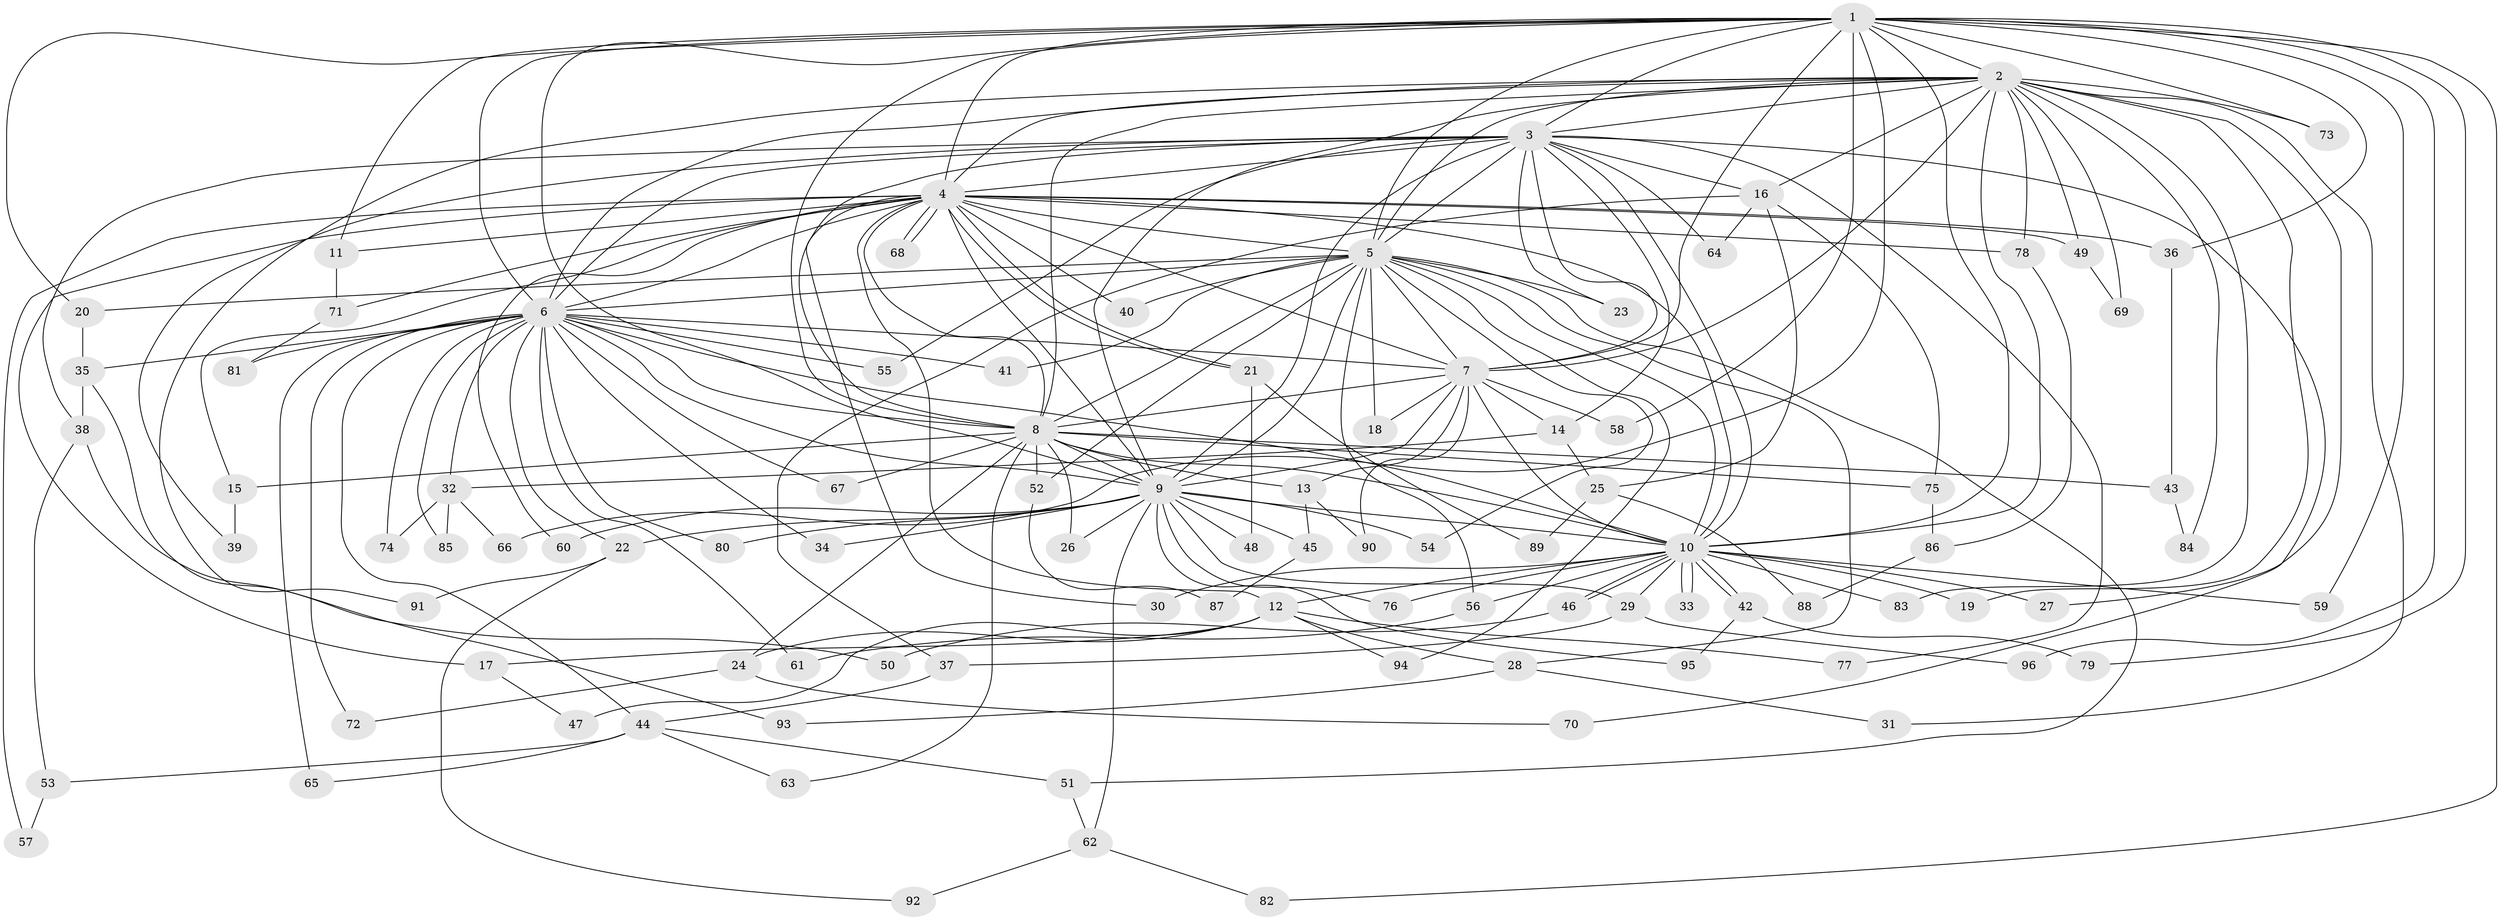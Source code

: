 // coarse degree distribution, {25: 0.013888888888888888, 24: 0.013888888888888888, 20: 0.027777777777777776, 16: 0.013888888888888888, 29: 0.013888888888888888, 11: 0.013888888888888888, 3: 0.1527777777777778, 7: 0.027777777777777776, 5: 0.08333333333333333, 8: 0.013888888888888888, 2: 0.5416666666666666, 4: 0.05555555555555555, 1: 0.027777777777777776}
// Generated by graph-tools (version 1.1) at 2025/51/02/27/25 19:51:50]
// undirected, 96 vertices, 217 edges
graph export_dot {
graph [start="1"]
  node [color=gray90,style=filled];
  1;
  2;
  3;
  4;
  5;
  6;
  7;
  8;
  9;
  10;
  11;
  12;
  13;
  14;
  15;
  16;
  17;
  18;
  19;
  20;
  21;
  22;
  23;
  24;
  25;
  26;
  27;
  28;
  29;
  30;
  31;
  32;
  33;
  34;
  35;
  36;
  37;
  38;
  39;
  40;
  41;
  42;
  43;
  44;
  45;
  46;
  47;
  48;
  49;
  50;
  51;
  52;
  53;
  54;
  55;
  56;
  57;
  58;
  59;
  60;
  61;
  62;
  63;
  64;
  65;
  66;
  67;
  68;
  69;
  70;
  71;
  72;
  73;
  74;
  75;
  76;
  77;
  78;
  79;
  80;
  81;
  82;
  83;
  84;
  85;
  86;
  87;
  88;
  89;
  90;
  91;
  92;
  93;
  94;
  95;
  96;
  1 -- 2;
  1 -- 3;
  1 -- 4;
  1 -- 5;
  1 -- 6;
  1 -- 7;
  1 -- 8;
  1 -- 9;
  1 -- 10;
  1 -- 11;
  1 -- 20;
  1 -- 36;
  1 -- 58;
  1 -- 59;
  1 -- 66;
  1 -- 73;
  1 -- 79;
  1 -- 82;
  1 -- 96;
  2 -- 3;
  2 -- 4;
  2 -- 5;
  2 -- 6;
  2 -- 7;
  2 -- 8;
  2 -- 9;
  2 -- 10;
  2 -- 16;
  2 -- 19;
  2 -- 27;
  2 -- 31;
  2 -- 49;
  2 -- 69;
  2 -- 73;
  2 -- 78;
  2 -- 83;
  2 -- 84;
  2 -- 91;
  3 -- 4;
  3 -- 5;
  3 -- 6;
  3 -- 7;
  3 -- 8;
  3 -- 9;
  3 -- 10;
  3 -- 14;
  3 -- 16;
  3 -- 23;
  3 -- 38;
  3 -- 39;
  3 -- 55;
  3 -- 64;
  3 -- 70;
  3 -- 77;
  4 -- 5;
  4 -- 6;
  4 -- 7;
  4 -- 8;
  4 -- 9;
  4 -- 10;
  4 -- 11;
  4 -- 12;
  4 -- 15;
  4 -- 17;
  4 -- 21;
  4 -- 21;
  4 -- 30;
  4 -- 36;
  4 -- 40;
  4 -- 49;
  4 -- 57;
  4 -- 60;
  4 -- 68;
  4 -- 68;
  4 -- 71;
  4 -- 78;
  5 -- 6;
  5 -- 7;
  5 -- 8;
  5 -- 9;
  5 -- 10;
  5 -- 18;
  5 -- 20;
  5 -- 23;
  5 -- 28;
  5 -- 40;
  5 -- 41;
  5 -- 51;
  5 -- 52;
  5 -- 54;
  5 -- 56;
  5 -- 94;
  6 -- 7;
  6 -- 8;
  6 -- 9;
  6 -- 10;
  6 -- 22;
  6 -- 32;
  6 -- 34;
  6 -- 35;
  6 -- 41;
  6 -- 44;
  6 -- 55;
  6 -- 61;
  6 -- 65;
  6 -- 67;
  6 -- 72;
  6 -- 74;
  6 -- 80;
  6 -- 81;
  6 -- 85;
  7 -- 8;
  7 -- 9;
  7 -- 10;
  7 -- 13;
  7 -- 14;
  7 -- 18;
  7 -- 58;
  7 -- 90;
  8 -- 9;
  8 -- 10;
  8 -- 13;
  8 -- 15;
  8 -- 24;
  8 -- 26;
  8 -- 43;
  8 -- 52;
  8 -- 63;
  8 -- 67;
  8 -- 75;
  9 -- 10;
  9 -- 22;
  9 -- 26;
  9 -- 29;
  9 -- 34;
  9 -- 45;
  9 -- 48;
  9 -- 54;
  9 -- 60;
  9 -- 62;
  9 -- 76;
  9 -- 80;
  9 -- 95;
  10 -- 12;
  10 -- 19;
  10 -- 27;
  10 -- 29;
  10 -- 30;
  10 -- 33;
  10 -- 33;
  10 -- 42;
  10 -- 42;
  10 -- 46;
  10 -- 46;
  10 -- 56;
  10 -- 59;
  10 -- 76;
  10 -- 83;
  11 -- 71;
  12 -- 17;
  12 -- 24;
  12 -- 28;
  12 -- 47;
  12 -- 77;
  12 -- 94;
  13 -- 45;
  13 -- 90;
  14 -- 25;
  14 -- 32;
  15 -- 39;
  16 -- 25;
  16 -- 37;
  16 -- 64;
  16 -- 75;
  17 -- 47;
  20 -- 35;
  21 -- 48;
  21 -- 89;
  22 -- 91;
  22 -- 92;
  24 -- 70;
  24 -- 72;
  25 -- 88;
  25 -- 89;
  28 -- 31;
  28 -- 93;
  29 -- 37;
  29 -- 96;
  32 -- 66;
  32 -- 74;
  32 -- 85;
  35 -- 38;
  35 -- 93;
  36 -- 43;
  37 -- 44;
  38 -- 50;
  38 -- 53;
  42 -- 79;
  42 -- 95;
  43 -- 84;
  44 -- 51;
  44 -- 53;
  44 -- 63;
  44 -- 65;
  45 -- 87;
  46 -- 50;
  49 -- 69;
  51 -- 62;
  52 -- 87;
  53 -- 57;
  56 -- 61;
  62 -- 82;
  62 -- 92;
  71 -- 81;
  75 -- 86;
  78 -- 86;
  86 -- 88;
}
